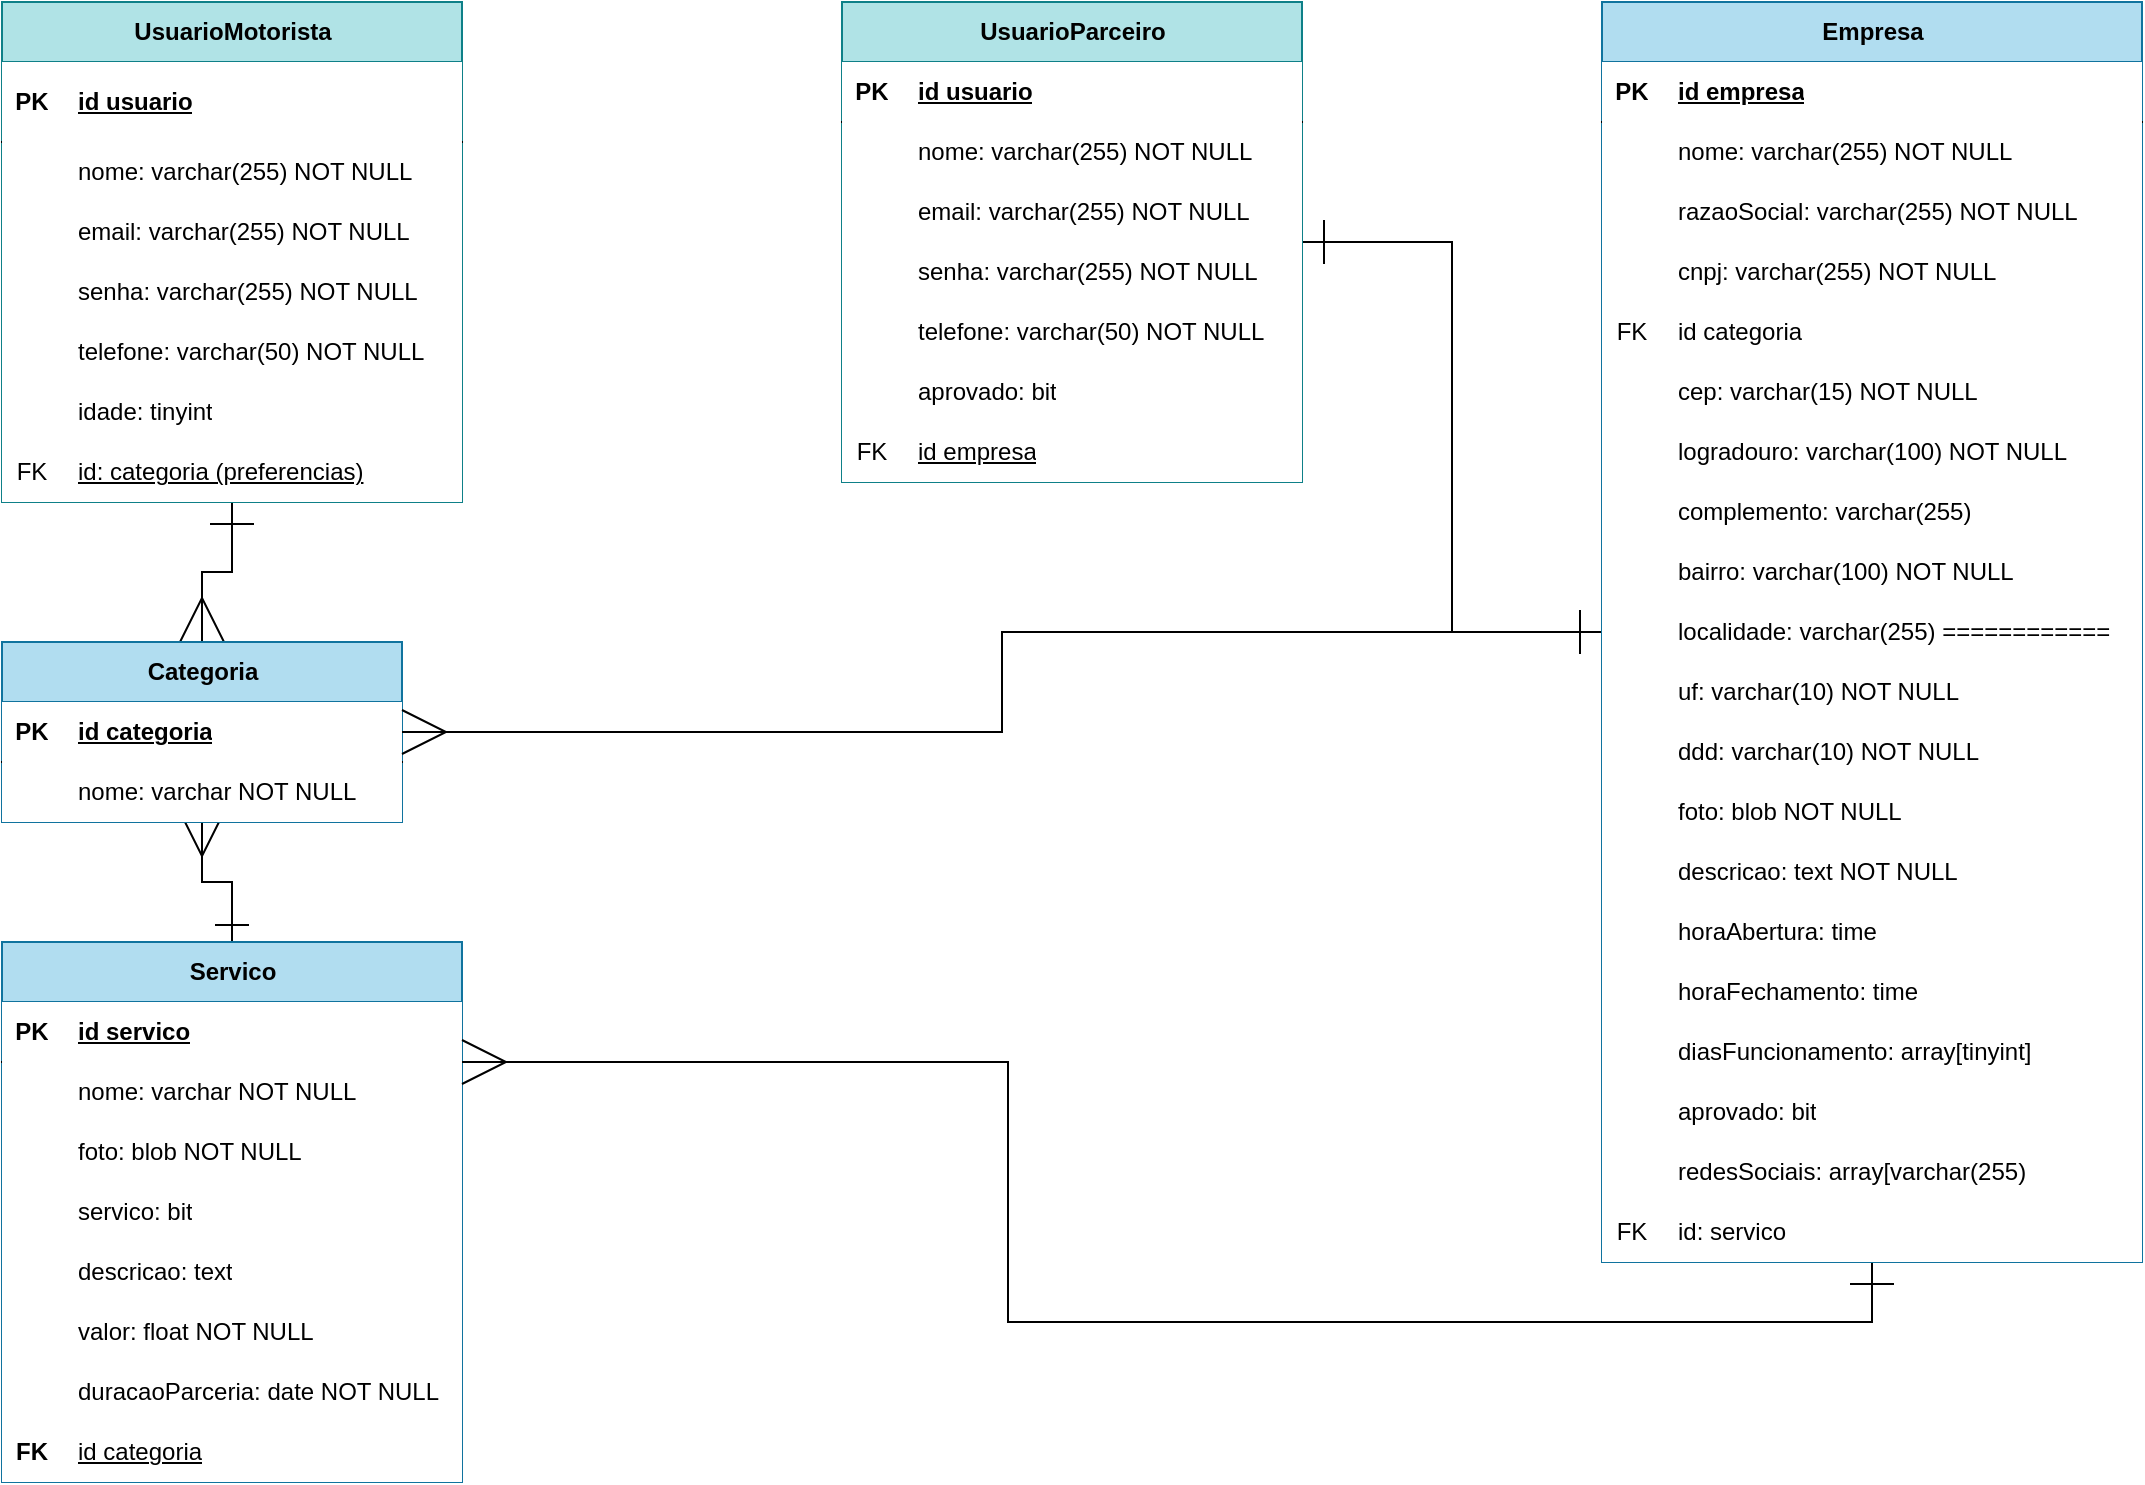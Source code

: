 <mxfile version="22.0.6" type="device">
  <diagram name="Página-1" id="z-ScuR7KqNHboH_Q3uhg">
    <mxGraphModel dx="1909" dy="971" grid="1" gridSize="10" guides="1" tooltips="1" connect="1" arrows="1" fold="1" page="1" pageScale="1" pageWidth="827" pageHeight="1169" math="0" shadow="0">
      <root>
        <mxCell id="0" />
        <mxCell id="1" parent="0" />
        <mxCell id="BRs64ajAqc7XiwLbfl81-167" style="edgeStyle=orthogonalEdgeStyle;rounded=0;orthogonalLoop=1;jettySize=auto;html=1;endArrow=ERmany;endFill=0;endSize=20;startArrow=ERone;startFill=0;startSize=20;" parent="1" source="BRs64ajAqc7XiwLbfl81-5" target="BRs64ajAqc7XiwLbfl81-56" edge="1">
          <mxGeometry relative="1" as="geometry" />
        </mxCell>
        <mxCell id="BRs64ajAqc7XiwLbfl81-5" value="UsuarioMotorista" style="shape=table;startSize=30;container=1;collapsible=1;childLayout=tableLayout;fixedRows=1;rowLines=0;fontStyle=1;align=center;resizeLast=1;html=1;fillColor=#b0e3e6;strokeColor=#0e8088;fillStyle=solid;" parent="1" vertex="1">
          <mxGeometry x="80" y="40" width="230" height="250" as="geometry" />
        </mxCell>
        <mxCell id="BRs64ajAqc7XiwLbfl81-6" value="" style="shape=tableRow;horizontal=0;startSize=0;swimlaneHead=0;swimlaneBody=0;fillColor=default;collapsible=0;dropTarget=0;points=[[0,0.5],[1,0.5]];portConstraint=eastwest;top=0;left=0;right=0;bottom=1;" parent="BRs64ajAqc7XiwLbfl81-5" vertex="1">
          <mxGeometry y="30" width="230" height="40" as="geometry" />
        </mxCell>
        <mxCell id="BRs64ajAqc7XiwLbfl81-7" value="PK" style="shape=partialRectangle;connectable=0;fillColor=default;top=0;left=0;bottom=0;right=0;fontStyle=1;overflow=hidden;whiteSpace=wrap;html=1;" parent="BRs64ajAqc7XiwLbfl81-6" vertex="1">
          <mxGeometry width="30" height="40" as="geometry">
            <mxRectangle width="30" height="40" as="alternateBounds" />
          </mxGeometry>
        </mxCell>
        <mxCell id="BRs64ajAqc7XiwLbfl81-8" value="id usuario" style="shape=partialRectangle;connectable=0;fillColor=default;top=0;left=0;bottom=0;right=0;align=left;spacingLeft=6;fontStyle=5;overflow=hidden;whiteSpace=wrap;html=1;" parent="BRs64ajAqc7XiwLbfl81-6" vertex="1">
          <mxGeometry x="30" width="200" height="40" as="geometry">
            <mxRectangle width="200" height="40" as="alternateBounds" />
          </mxGeometry>
        </mxCell>
        <mxCell id="BRs64ajAqc7XiwLbfl81-9" value="" style="shape=tableRow;horizontal=0;startSize=0;swimlaneHead=0;swimlaneBody=0;fillColor=default;collapsible=0;dropTarget=0;points=[[0,0.5],[1,0.5]];portConstraint=eastwest;top=0;left=0;right=0;bottom=0;" parent="BRs64ajAqc7XiwLbfl81-5" vertex="1">
          <mxGeometry y="70" width="230" height="30" as="geometry" />
        </mxCell>
        <mxCell id="BRs64ajAqc7XiwLbfl81-10" value="" style="shape=partialRectangle;connectable=0;fillColor=default;top=0;left=0;bottom=0;right=0;editable=1;overflow=hidden;whiteSpace=wrap;html=1;" parent="BRs64ajAqc7XiwLbfl81-9" vertex="1">
          <mxGeometry width="30" height="30" as="geometry">
            <mxRectangle width="30" height="30" as="alternateBounds" />
          </mxGeometry>
        </mxCell>
        <mxCell id="BRs64ajAqc7XiwLbfl81-11" value="nome: varchar(255) NOT NULL" style="shape=partialRectangle;connectable=0;fillColor=default;top=0;left=0;bottom=0;right=0;align=left;spacingLeft=6;overflow=hidden;whiteSpace=wrap;html=1;" parent="BRs64ajAqc7XiwLbfl81-9" vertex="1">
          <mxGeometry x="30" width="200" height="30" as="geometry">
            <mxRectangle width="200" height="30" as="alternateBounds" />
          </mxGeometry>
        </mxCell>
        <mxCell id="BRs64ajAqc7XiwLbfl81-12" value="" style="shape=tableRow;horizontal=0;startSize=0;swimlaneHead=0;swimlaneBody=0;fillColor=default;collapsible=0;dropTarget=0;points=[[0,0.5],[1,0.5]];portConstraint=eastwest;top=0;left=0;right=0;bottom=0;" parent="BRs64ajAqc7XiwLbfl81-5" vertex="1">
          <mxGeometry y="100" width="230" height="30" as="geometry" />
        </mxCell>
        <mxCell id="BRs64ajAqc7XiwLbfl81-13" value="" style="shape=partialRectangle;connectable=0;fillColor=default;top=0;left=0;bottom=0;right=0;editable=1;overflow=hidden;whiteSpace=wrap;html=1;" parent="BRs64ajAqc7XiwLbfl81-12" vertex="1">
          <mxGeometry width="30" height="30" as="geometry">
            <mxRectangle width="30" height="30" as="alternateBounds" />
          </mxGeometry>
        </mxCell>
        <mxCell id="BRs64ajAqc7XiwLbfl81-14" value="email: varchar(255) NOT NULL" style="shape=partialRectangle;connectable=0;fillColor=default;top=0;left=0;bottom=0;right=0;align=left;spacingLeft=6;overflow=hidden;whiteSpace=wrap;html=1;" parent="BRs64ajAqc7XiwLbfl81-12" vertex="1">
          <mxGeometry x="30" width="200" height="30" as="geometry">
            <mxRectangle width="200" height="30" as="alternateBounds" />
          </mxGeometry>
        </mxCell>
        <mxCell id="BRs64ajAqc7XiwLbfl81-15" value="" style="shape=tableRow;horizontal=0;startSize=0;swimlaneHead=0;swimlaneBody=0;fillColor=default;collapsible=0;dropTarget=0;points=[[0,0.5],[1,0.5]];portConstraint=eastwest;top=0;left=0;right=0;bottom=0;" parent="BRs64ajAqc7XiwLbfl81-5" vertex="1">
          <mxGeometry y="130" width="230" height="30" as="geometry" />
        </mxCell>
        <mxCell id="BRs64ajAqc7XiwLbfl81-16" value="" style="shape=partialRectangle;connectable=0;fillColor=default;top=0;left=0;bottom=0;right=0;editable=1;overflow=hidden;whiteSpace=wrap;html=1;" parent="BRs64ajAqc7XiwLbfl81-15" vertex="1">
          <mxGeometry width="30" height="30" as="geometry">
            <mxRectangle width="30" height="30" as="alternateBounds" />
          </mxGeometry>
        </mxCell>
        <mxCell id="BRs64ajAqc7XiwLbfl81-17" value="senha: varchar(255) NOT NULL" style="shape=partialRectangle;connectable=0;fillColor=default;top=0;left=0;bottom=0;right=0;align=left;spacingLeft=6;overflow=hidden;whiteSpace=wrap;html=1;" parent="BRs64ajAqc7XiwLbfl81-15" vertex="1">
          <mxGeometry x="30" width="200" height="30" as="geometry">
            <mxRectangle width="200" height="30" as="alternateBounds" />
          </mxGeometry>
        </mxCell>
        <mxCell id="BRs64ajAqc7XiwLbfl81-18" value="" style="shape=tableRow;horizontal=0;startSize=0;swimlaneHead=0;swimlaneBody=0;fillColor=default;collapsible=0;dropTarget=0;points=[[0,0.5],[1,0.5]];portConstraint=eastwest;top=0;left=0;right=0;bottom=0;" parent="BRs64ajAqc7XiwLbfl81-5" vertex="1">
          <mxGeometry y="160" width="230" height="30" as="geometry" />
        </mxCell>
        <mxCell id="BRs64ajAqc7XiwLbfl81-19" value="" style="shape=partialRectangle;connectable=0;fillColor=default;top=0;left=0;bottom=0;right=0;editable=1;overflow=hidden;whiteSpace=wrap;html=1;" parent="BRs64ajAqc7XiwLbfl81-18" vertex="1">
          <mxGeometry width="30" height="30" as="geometry">
            <mxRectangle width="30" height="30" as="alternateBounds" />
          </mxGeometry>
        </mxCell>
        <mxCell id="BRs64ajAqc7XiwLbfl81-20" value="telefone: varchar(50) NOT NULL" style="shape=partialRectangle;connectable=0;fillColor=default;top=0;left=0;bottom=0;right=0;align=left;spacingLeft=6;overflow=hidden;whiteSpace=wrap;html=1;" parent="BRs64ajAqc7XiwLbfl81-18" vertex="1">
          <mxGeometry x="30" width="200" height="30" as="geometry">
            <mxRectangle width="200" height="30" as="alternateBounds" />
          </mxGeometry>
        </mxCell>
        <mxCell id="BRs64ajAqc7XiwLbfl81-50" value="" style="shape=tableRow;horizontal=0;startSize=0;swimlaneHead=0;swimlaneBody=0;fillColor=default;collapsible=0;dropTarget=0;points=[[0,0.5],[1,0.5]];portConstraint=eastwest;top=0;left=0;right=0;bottom=0;" parent="BRs64ajAqc7XiwLbfl81-5" vertex="1">
          <mxGeometry y="190" width="230" height="30" as="geometry" />
        </mxCell>
        <mxCell id="BRs64ajAqc7XiwLbfl81-51" value="" style="shape=partialRectangle;connectable=0;fillColor=default;top=0;left=0;bottom=0;right=0;editable=1;overflow=hidden;whiteSpace=wrap;html=1;" parent="BRs64ajAqc7XiwLbfl81-50" vertex="1">
          <mxGeometry width="30" height="30" as="geometry">
            <mxRectangle width="30" height="30" as="alternateBounds" />
          </mxGeometry>
        </mxCell>
        <mxCell id="BRs64ajAqc7XiwLbfl81-52" value="idade: tinyint" style="shape=partialRectangle;connectable=0;fillColor=default;top=0;left=0;bottom=0;right=0;align=left;spacingLeft=6;overflow=hidden;whiteSpace=wrap;html=1;" parent="BRs64ajAqc7XiwLbfl81-50" vertex="1">
          <mxGeometry x="30" width="200" height="30" as="geometry">
            <mxRectangle width="200" height="30" as="alternateBounds" />
          </mxGeometry>
        </mxCell>
        <mxCell id="BRs64ajAqc7XiwLbfl81-53" value="" style="shape=tableRow;horizontal=0;startSize=0;swimlaneHead=0;swimlaneBody=0;fillColor=default;collapsible=0;dropTarget=0;points=[[0,0.5],[1,0.5]];portConstraint=eastwest;top=0;left=0;right=0;bottom=0;" parent="BRs64ajAqc7XiwLbfl81-5" vertex="1">
          <mxGeometry y="220" width="230" height="30" as="geometry" />
        </mxCell>
        <mxCell id="BRs64ajAqc7XiwLbfl81-54" value="FK" style="shape=partialRectangle;connectable=0;fillColor=default;top=0;left=0;bottom=0;right=0;editable=1;overflow=hidden;whiteSpace=wrap;html=1;" parent="BRs64ajAqc7XiwLbfl81-53" vertex="1">
          <mxGeometry width="30" height="30" as="geometry">
            <mxRectangle width="30" height="30" as="alternateBounds" />
          </mxGeometry>
        </mxCell>
        <mxCell id="BRs64ajAqc7XiwLbfl81-55" value="&lt;u&gt;id: categoria (preferencias)&lt;/u&gt;" style="shape=partialRectangle;connectable=0;fillColor=default;top=0;left=0;bottom=0;right=0;align=left;spacingLeft=6;overflow=hidden;whiteSpace=wrap;html=1;" parent="BRs64ajAqc7XiwLbfl81-53" vertex="1">
          <mxGeometry x="30" width="200" height="30" as="geometry">
            <mxRectangle width="200" height="30" as="alternateBounds" />
          </mxGeometry>
        </mxCell>
        <mxCell id="BRs64ajAqc7XiwLbfl81-164" style="edgeStyle=orthogonalEdgeStyle;rounded=0;orthogonalLoop=1;jettySize=auto;html=1;endArrow=ERone;endFill=0;endSize=20;startArrow=ERone;startFill=0;startSize=20;" parent="1" source="BRs64ajAqc7XiwLbfl81-34" target="BRs64ajAqc7XiwLbfl81-78" edge="1">
          <mxGeometry relative="1" as="geometry" />
        </mxCell>
        <mxCell id="BRs64ajAqc7XiwLbfl81-34" value="UsuarioParceiro" style="shape=table;startSize=30;container=1;collapsible=1;childLayout=tableLayout;fixedRows=1;rowLines=0;fontStyle=1;align=center;resizeLast=1;html=1;fillColor=#b0e3e6;strokeColor=#0e8088;" parent="1" vertex="1">
          <mxGeometry x="500" y="40" width="230" height="240" as="geometry" />
        </mxCell>
        <mxCell id="BRs64ajAqc7XiwLbfl81-35" value="" style="shape=tableRow;horizontal=0;startSize=0;swimlaneHead=0;swimlaneBody=0;fillColor=default;collapsible=0;dropTarget=0;points=[[0,0.5],[1,0.5]];portConstraint=eastwest;top=0;left=0;right=0;bottom=1;" parent="BRs64ajAqc7XiwLbfl81-34" vertex="1">
          <mxGeometry y="30" width="230" height="30" as="geometry" />
        </mxCell>
        <mxCell id="BRs64ajAqc7XiwLbfl81-36" value="PK" style="shape=partialRectangle;connectable=0;fillColor=default;top=0;left=0;bottom=0;right=0;fontStyle=1;overflow=hidden;whiteSpace=wrap;html=1;" parent="BRs64ajAqc7XiwLbfl81-35" vertex="1">
          <mxGeometry width="30" height="30" as="geometry">
            <mxRectangle width="30" height="30" as="alternateBounds" />
          </mxGeometry>
        </mxCell>
        <mxCell id="BRs64ajAqc7XiwLbfl81-37" value="id usuario" style="shape=partialRectangle;connectable=0;fillColor=default;top=0;left=0;bottom=0;right=0;align=left;spacingLeft=6;fontStyle=5;overflow=hidden;whiteSpace=wrap;html=1;" parent="BRs64ajAqc7XiwLbfl81-35" vertex="1">
          <mxGeometry x="30" width="200" height="30" as="geometry">
            <mxRectangle width="200" height="30" as="alternateBounds" />
          </mxGeometry>
        </mxCell>
        <mxCell id="BRs64ajAqc7XiwLbfl81-38" value="" style="shape=tableRow;horizontal=0;startSize=0;swimlaneHead=0;swimlaneBody=0;fillColor=default;collapsible=0;dropTarget=0;points=[[0,0.5],[1,0.5]];portConstraint=eastwest;top=0;left=0;right=0;bottom=0;" parent="BRs64ajAqc7XiwLbfl81-34" vertex="1">
          <mxGeometry y="60" width="230" height="30" as="geometry" />
        </mxCell>
        <mxCell id="BRs64ajAqc7XiwLbfl81-39" value="" style="shape=partialRectangle;connectable=0;fillColor=default;top=0;left=0;bottom=0;right=0;editable=1;overflow=hidden;whiteSpace=wrap;html=1;" parent="BRs64ajAqc7XiwLbfl81-38" vertex="1">
          <mxGeometry width="30" height="30" as="geometry">
            <mxRectangle width="30" height="30" as="alternateBounds" />
          </mxGeometry>
        </mxCell>
        <mxCell id="BRs64ajAqc7XiwLbfl81-40" value="nome: varchar(255) NOT NULL" style="shape=partialRectangle;connectable=0;fillColor=default;top=0;left=0;bottom=0;right=0;align=left;spacingLeft=6;overflow=hidden;whiteSpace=wrap;html=1;" parent="BRs64ajAqc7XiwLbfl81-38" vertex="1">
          <mxGeometry x="30" width="200" height="30" as="geometry">
            <mxRectangle width="200" height="30" as="alternateBounds" />
          </mxGeometry>
        </mxCell>
        <mxCell id="BRs64ajAqc7XiwLbfl81-41" value="" style="shape=tableRow;horizontal=0;startSize=0;swimlaneHead=0;swimlaneBody=0;fillColor=default;collapsible=0;dropTarget=0;points=[[0,0.5],[1,0.5]];portConstraint=eastwest;top=0;left=0;right=0;bottom=0;" parent="BRs64ajAqc7XiwLbfl81-34" vertex="1">
          <mxGeometry y="90" width="230" height="30" as="geometry" />
        </mxCell>
        <mxCell id="BRs64ajAqc7XiwLbfl81-42" value="" style="shape=partialRectangle;connectable=0;fillColor=default;top=0;left=0;bottom=0;right=0;editable=1;overflow=hidden;whiteSpace=wrap;html=1;" parent="BRs64ajAqc7XiwLbfl81-41" vertex="1">
          <mxGeometry width="30" height="30" as="geometry">
            <mxRectangle width="30" height="30" as="alternateBounds" />
          </mxGeometry>
        </mxCell>
        <mxCell id="BRs64ajAqc7XiwLbfl81-43" value="email: varchar(255) NOT NULL" style="shape=partialRectangle;connectable=0;fillColor=default;top=0;left=0;bottom=0;right=0;align=left;spacingLeft=6;overflow=hidden;whiteSpace=wrap;html=1;" parent="BRs64ajAqc7XiwLbfl81-41" vertex="1">
          <mxGeometry x="30" width="200" height="30" as="geometry">
            <mxRectangle width="200" height="30" as="alternateBounds" />
          </mxGeometry>
        </mxCell>
        <mxCell id="BRs64ajAqc7XiwLbfl81-44" value="" style="shape=tableRow;horizontal=0;startSize=0;swimlaneHead=0;swimlaneBody=0;fillColor=default;collapsible=0;dropTarget=0;points=[[0,0.5],[1,0.5]];portConstraint=eastwest;top=0;left=0;right=0;bottom=0;" parent="BRs64ajAqc7XiwLbfl81-34" vertex="1">
          <mxGeometry y="120" width="230" height="30" as="geometry" />
        </mxCell>
        <mxCell id="BRs64ajAqc7XiwLbfl81-45" value="" style="shape=partialRectangle;connectable=0;fillColor=default;top=0;left=0;bottom=0;right=0;editable=1;overflow=hidden;whiteSpace=wrap;html=1;" parent="BRs64ajAqc7XiwLbfl81-44" vertex="1">
          <mxGeometry width="30" height="30" as="geometry">
            <mxRectangle width="30" height="30" as="alternateBounds" />
          </mxGeometry>
        </mxCell>
        <mxCell id="BRs64ajAqc7XiwLbfl81-46" value="senha: varchar(255) NOT NULL" style="shape=partialRectangle;connectable=0;fillColor=default;top=0;left=0;bottom=0;right=0;align=left;spacingLeft=6;overflow=hidden;whiteSpace=wrap;html=1;" parent="BRs64ajAqc7XiwLbfl81-44" vertex="1">
          <mxGeometry x="30" width="200" height="30" as="geometry">
            <mxRectangle width="200" height="30" as="alternateBounds" />
          </mxGeometry>
        </mxCell>
        <mxCell id="BRs64ajAqc7XiwLbfl81-47" value="" style="shape=tableRow;horizontal=0;startSize=0;swimlaneHead=0;swimlaneBody=0;fillColor=default;collapsible=0;dropTarget=0;points=[[0,0.5],[1,0.5]];portConstraint=eastwest;top=0;left=0;right=0;bottom=0;" parent="BRs64ajAqc7XiwLbfl81-34" vertex="1">
          <mxGeometry y="150" width="230" height="30" as="geometry" />
        </mxCell>
        <mxCell id="BRs64ajAqc7XiwLbfl81-48" value="" style="shape=partialRectangle;connectable=0;fillColor=default;top=0;left=0;bottom=0;right=0;editable=1;overflow=hidden;whiteSpace=wrap;html=1;" parent="BRs64ajAqc7XiwLbfl81-47" vertex="1">
          <mxGeometry width="30" height="30" as="geometry">
            <mxRectangle width="30" height="30" as="alternateBounds" />
          </mxGeometry>
        </mxCell>
        <mxCell id="BRs64ajAqc7XiwLbfl81-49" value="telefone: varchar(50) NOT NULL" style="shape=partialRectangle;connectable=0;fillColor=default;top=0;left=0;bottom=0;right=0;align=left;spacingLeft=6;overflow=hidden;whiteSpace=wrap;html=1;" parent="BRs64ajAqc7XiwLbfl81-47" vertex="1">
          <mxGeometry x="30" width="200" height="30" as="geometry">
            <mxRectangle width="200" height="30" as="alternateBounds" />
          </mxGeometry>
        </mxCell>
        <mxCell id="BRs64ajAqc7XiwLbfl81-72" value="" style="shape=tableRow;horizontal=0;startSize=0;swimlaneHead=0;swimlaneBody=0;fillColor=default;collapsible=0;dropTarget=0;points=[[0,0.5],[1,0.5]];portConstraint=eastwest;top=0;left=0;right=0;bottom=0;" parent="BRs64ajAqc7XiwLbfl81-34" vertex="1">
          <mxGeometry y="180" width="230" height="30" as="geometry" />
        </mxCell>
        <mxCell id="BRs64ajAqc7XiwLbfl81-73" value="" style="shape=partialRectangle;connectable=0;fillColor=default;top=0;left=0;bottom=0;right=0;editable=1;overflow=hidden;whiteSpace=wrap;html=1;" parent="BRs64ajAqc7XiwLbfl81-72" vertex="1">
          <mxGeometry width="30" height="30" as="geometry">
            <mxRectangle width="30" height="30" as="alternateBounds" />
          </mxGeometry>
        </mxCell>
        <mxCell id="BRs64ajAqc7XiwLbfl81-74" value="aprovado: bit" style="shape=partialRectangle;connectable=0;fillColor=default;top=0;left=0;bottom=0;right=0;align=left;spacingLeft=6;overflow=hidden;whiteSpace=wrap;html=1;" parent="BRs64ajAqc7XiwLbfl81-72" vertex="1">
          <mxGeometry x="30" width="200" height="30" as="geometry">
            <mxRectangle width="200" height="30" as="alternateBounds" />
          </mxGeometry>
        </mxCell>
        <mxCell id="BRs64ajAqc7XiwLbfl81-75" value="" style="shape=tableRow;horizontal=0;startSize=0;swimlaneHead=0;swimlaneBody=0;fillColor=default;collapsible=0;dropTarget=0;points=[[0,0.5],[1,0.5]];portConstraint=eastwest;top=0;left=0;right=0;bottom=0;" parent="BRs64ajAqc7XiwLbfl81-34" vertex="1">
          <mxGeometry y="210" width="230" height="30" as="geometry" />
        </mxCell>
        <mxCell id="BRs64ajAqc7XiwLbfl81-76" value="FK" style="shape=partialRectangle;connectable=0;fillColor=default;top=0;left=0;bottom=0;right=0;editable=1;overflow=hidden;whiteSpace=wrap;html=1;" parent="BRs64ajAqc7XiwLbfl81-75" vertex="1">
          <mxGeometry width="30" height="30" as="geometry">
            <mxRectangle width="30" height="30" as="alternateBounds" />
          </mxGeometry>
        </mxCell>
        <mxCell id="BRs64ajAqc7XiwLbfl81-77" value="&lt;u&gt;id empresa&lt;/u&gt;" style="shape=partialRectangle;connectable=0;fillColor=default;top=0;left=0;bottom=0;right=0;align=left;spacingLeft=6;overflow=hidden;whiteSpace=wrap;html=1;" parent="BRs64ajAqc7XiwLbfl81-75" vertex="1">
          <mxGeometry x="30" width="200" height="30" as="geometry">
            <mxRectangle width="200" height="30" as="alternateBounds" />
          </mxGeometry>
        </mxCell>
        <mxCell id="ZSOnniPGH7gy0E6Rcatz-7" style="edgeStyle=orthogonalEdgeStyle;rounded=0;orthogonalLoop=1;jettySize=auto;html=1;endArrow=ERone;endFill=0;startArrow=ERmany;startFill=0;strokeWidth=1;endSize=15;startSize=15;" edge="1" parent="1" source="BRs64ajAqc7XiwLbfl81-56" target="BRs64ajAqc7XiwLbfl81-121">
          <mxGeometry relative="1" as="geometry" />
        </mxCell>
        <mxCell id="BRs64ajAqc7XiwLbfl81-56" value="Categoria" style="shape=table;startSize=30;container=1;collapsible=1;childLayout=tableLayout;fixedRows=1;rowLines=0;fontStyle=1;align=center;resizeLast=1;html=1;fillColor=#b1ddf0;strokeColor=#10739e;" parent="1" vertex="1">
          <mxGeometry x="80" y="360" width="200" height="90" as="geometry" />
        </mxCell>
        <mxCell id="BRs64ajAqc7XiwLbfl81-57" value="" style="shape=tableRow;horizontal=0;startSize=0;swimlaneHead=0;swimlaneBody=0;fillColor=default;collapsible=0;dropTarget=0;points=[[0,0.5],[1,0.5]];portConstraint=eastwest;top=0;left=0;right=0;bottom=1;" parent="BRs64ajAqc7XiwLbfl81-56" vertex="1">
          <mxGeometry y="30" width="200" height="30" as="geometry" />
        </mxCell>
        <mxCell id="BRs64ajAqc7XiwLbfl81-58" value="PK" style="shape=partialRectangle;connectable=0;fillColor=default;top=0;left=0;bottom=0;right=0;fontStyle=1;overflow=hidden;whiteSpace=wrap;html=1;" parent="BRs64ajAqc7XiwLbfl81-57" vertex="1">
          <mxGeometry width="30" height="30" as="geometry">
            <mxRectangle width="30" height="30" as="alternateBounds" />
          </mxGeometry>
        </mxCell>
        <mxCell id="BRs64ajAqc7XiwLbfl81-59" value="id categoria" style="shape=partialRectangle;connectable=0;fillColor=default;top=0;left=0;bottom=0;right=0;align=left;spacingLeft=6;fontStyle=5;overflow=hidden;whiteSpace=wrap;html=1;" parent="BRs64ajAqc7XiwLbfl81-57" vertex="1">
          <mxGeometry x="30" width="170" height="30" as="geometry">
            <mxRectangle width="170" height="30" as="alternateBounds" />
          </mxGeometry>
        </mxCell>
        <mxCell id="BRs64ajAqc7XiwLbfl81-60" value="" style="shape=tableRow;horizontal=0;startSize=0;swimlaneHead=0;swimlaneBody=0;fillColor=default;collapsible=0;dropTarget=0;points=[[0,0.5],[1,0.5]];portConstraint=eastwest;top=0;left=0;right=0;bottom=0;" parent="BRs64ajAqc7XiwLbfl81-56" vertex="1">
          <mxGeometry y="60" width="200" height="30" as="geometry" />
        </mxCell>
        <mxCell id="BRs64ajAqc7XiwLbfl81-61" value="" style="shape=partialRectangle;connectable=0;fillColor=default;top=0;left=0;bottom=0;right=0;editable=1;overflow=hidden;whiteSpace=wrap;html=1;" parent="BRs64ajAqc7XiwLbfl81-60" vertex="1">
          <mxGeometry width="30" height="30" as="geometry">
            <mxRectangle width="30" height="30" as="alternateBounds" />
          </mxGeometry>
        </mxCell>
        <mxCell id="BRs64ajAqc7XiwLbfl81-62" value="nome: varchar NOT NULL" style="shape=partialRectangle;connectable=0;fillColor=default;top=0;left=0;bottom=0;right=0;align=left;spacingLeft=6;overflow=hidden;whiteSpace=wrap;html=1;" parent="BRs64ajAqc7XiwLbfl81-60" vertex="1">
          <mxGeometry x="30" width="170" height="30" as="geometry">
            <mxRectangle width="170" height="30" as="alternateBounds" />
          </mxGeometry>
        </mxCell>
        <mxCell id="BRs64ajAqc7XiwLbfl81-121" value="Servico" style="shape=table;startSize=30;container=1;collapsible=1;childLayout=tableLayout;fixedRows=1;rowLines=0;fontStyle=1;align=center;resizeLast=1;html=1;fillColor=#b1ddf0;strokeColor=#10739e;" parent="1" vertex="1">
          <mxGeometry x="80" y="510" width="230" height="270" as="geometry" />
        </mxCell>
        <mxCell id="BRs64ajAqc7XiwLbfl81-122" value="" style="shape=tableRow;horizontal=0;startSize=0;swimlaneHead=0;swimlaneBody=0;fillColor=default;collapsible=0;dropTarget=0;points=[[0,0.5],[1,0.5]];portConstraint=eastwest;top=0;left=0;right=0;bottom=1;" parent="BRs64ajAqc7XiwLbfl81-121" vertex="1">
          <mxGeometry y="30" width="230" height="30" as="geometry" />
        </mxCell>
        <mxCell id="BRs64ajAqc7XiwLbfl81-123" value="PK" style="shape=partialRectangle;connectable=0;fillColor=default;top=0;left=0;bottom=0;right=0;fontStyle=1;overflow=hidden;whiteSpace=wrap;html=1;" parent="BRs64ajAqc7XiwLbfl81-122" vertex="1">
          <mxGeometry width="30" height="30" as="geometry">
            <mxRectangle width="30" height="30" as="alternateBounds" />
          </mxGeometry>
        </mxCell>
        <mxCell id="BRs64ajAqc7XiwLbfl81-124" value="id servico" style="shape=partialRectangle;connectable=0;fillColor=default;top=0;left=0;bottom=0;right=0;align=left;spacingLeft=6;fontStyle=5;overflow=hidden;whiteSpace=wrap;html=1;" parent="BRs64ajAqc7XiwLbfl81-122" vertex="1">
          <mxGeometry x="30" width="200" height="30" as="geometry">
            <mxRectangle width="200" height="30" as="alternateBounds" />
          </mxGeometry>
        </mxCell>
        <mxCell id="BRs64ajAqc7XiwLbfl81-125" value="" style="shape=tableRow;horizontal=0;startSize=0;swimlaneHead=0;swimlaneBody=0;fillColor=default;collapsible=0;dropTarget=0;points=[[0,0.5],[1,0.5]];portConstraint=eastwest;top=0;left=0;right=0;bottom=0;" parent="BRs64ajAqc7XiwLbfl81-121" vertex="1">
          <mxGeometry y="60" width="230" height="30" as="geometry" />
        </mxCell>
        <mxCell id="BRs64ajAqc7XiwLbfl81-126" value="" style="shape=partialRectangle;connectable=0;fillColor=default;top=0;left=0;bottom=0;right=0;editable=1;overflow=hidden;whiteSpace=wrap;html=1;" parent="BRs64ajAqc7XiwLbfl81-125" vertex="1">
          <mxGeometry width="30" height="30" as="geometry">
            <mxRectangle width="30" height="30" as="alternateBounds" />
          </mxGeometry>
        </mxCell>
        <mxCell id="BRs64ajAqc7XiwLbfl81-127" value="nome: varchar NOT NULL" style="shape=partialRectangle;connectable=0;fillColor=default;top=0;left=0;bottom=0;right=0;align=left;spacingLeft=6;overflow=hidden;whiteSpace=wrap;html=1;" parent="BRs64ajAqc7XiwLbfl81-125" vertex="1">
          <mxGeometry x="30" width="200" height="30" as="geometry">
            <mxRectangle width="200" height="30" as="alternateBounds" />
          </mxGeometry>
        </mxCell>
        <mxCell id="BRs64ajAqc7XiwLbfl81-149" value="" style="shape=tableRow;horizontal=0;startSize=0;swimlaneHead=0;swimlaneBody=0;fillColor=default;collapsible=0;dropTarget=0;points=[[0,0.5],[1,0.5]];portConstraint=eastwest;top=0;left=0;right=0;bottom=0;" parent="BRs64ajAqc7XiwLbfl81-121" vertex="1">
          <mxGeometry y="90" width="230" height="30" as="geometry" />
        </mxCell>
        <mxCell id="BRs64ajAqc7XiwLbfl81-150" value="" style="shape=partialRectangle;connectable=0;fillColor=default;top=0;left=0;bottom=0;right=0;editable=1;overflow=hidden;whiteSpace=wrap;html=1;" parent="BRs64ajAqc7XiwLbfl81-149" vertex="1">
          <mxGeometry width="30" height="30" as="geometry">
            <mxRectangle width="30" height="30" as="alternateBounds" />
          </mxGeometry>
        </mxCell>
        <mxCell id="BRs64ajAqc7XiwLbfl81-151" value="foto: blob NOT NULL" style="shape=partialRectangle;connectable=0;fillColor=default;top=0;left=0;bottom=0;right=0;align=left;spacingLeft=6;overflow=hidden;whiteSpace=wrap;html=1;" parent="BRs64ajAqc7XiwLbfl81-149" vertex="1">
          <mxGeometry x="30" width="200" height="30" as="geometry">
            <mxRectangle width="200" height="30" as="alternateBounds" />
          </mxGeometry>
        </mxCell>
        <mxCell id="BRs64ajAqc7XiwLbfl81-152" value="" style="shape=tableRow;horizontal=0;startSize=0;swimlaneHead=0;swimlaneBody=0;fillColor=default;collapsible=0;dropTarget=0;points=[[0,0.5],[1,0.5]];portConstraint=eastwest;top=0;left=0;right=0;bottom=0;" parent="BRs64ajAqc7XiwLbfl81-121" vertex="1">
          <mxGeometry y="120" width="230" height="30" as="geometry" />
        </mxCell>
        <mxCell id="BRs64ajAqc7XiwLbfl81-153" value="" style="shape=partialRectangle;connectable=0;fillColor=default;top=0;left=0;bottom=0;right=0;editable=1;overflow=hidden;whiteSpace=wrap;html=1;" parent="BRs64ajAqc7XiwLbfl81-152" vertex="1">
          <mxGeometry width="30" height="30" as="geometry">
            <mxRectangle width="30" height="30" as="alternateBounds" />
          </mxGeometry>
        </mxCell>
        <mxCell id="BRs64ajAqc7XiwLbfl81-154" value="servico: bit" style="shape=partialRectangle;connectable=0;fillColor=default;top=0;left=0;bottom=0;right=0;align=left;spacingLeft=6;overflow=hidden;whiteSpace=wrap;html=1;" parent="BRs64ajAqc7XiwLbfl81-152" vertex="1">
          <mxGeometry x="30" width="200" height="30" as="geometry">
            <mxRectangle width="200" height="30" as="alternateBounds" />
          </mxGeometry>
        </mxCell>
        <mxCell id="BRs64ajAqc7XiwLbfl81-155" value="" style="shape=tableRow;horizontal=0;startSize=0;swimlaneHead=0;swimlaneBody=0;fillColor=default;collapsible=0;dropTarget=0;points=[[0,0.5],[1,0.5]];portConstraint=eastwest;top=0;left=0;right=0;bottom=0;" parent="BRs64ajAqc7XiwLbfl81-121" vertex="1">
          <mxGeometry y="150" width="230" height="30" as="geometry" />
        </mxCell>
        <mxCell id="BRs64ajAqc7XiwLbfl81-156" value="" style="shape=partialRectangle;connectable=0;fillColor=default;top=0;left=0;bottom=0;right=0;editable=1;overflow=hidden;whiteSpace=wrap;html=1;" parent="BRs64ajAqc7XiwLbfl81-155" vertex="1">
          <mxGeometry width="30" height="30" as="geometry">
            <mxRectangle width="30" height="30" as="alternateBounds" />
          </mxGeometry>
        </mxCell>
        <mxCell id="BRs64ajAqc7XiwLbfl81-157" value="descricao: text" style="shape=partialRectangle;connectable=0;fillColor=default;top=0;left=0;bottom=0;right=0;align=left;spacingLeft=6;overflow=hidden;whiteSpace=wrap;html=1;" parent="BRs64ajAqc7XiwLbfl81-155" vertex="1">
          <mxGeometry x="30" width="200" height="30" as="geometry">
            <mxRectangle width="200" height="30" as="alternateBounds" />
          </mxGeometry>
        </mxCell>
        <mxCell id="BRs64ajAqc7XiwLbfl81-158" value="" style="shape=tableRow;horizontal=0;startSize=0;swimlaneHead=0;swimlaneBody=0;fillColor=default;collapsible=0;dropTarget=0;points=[[0,0.5],[1,0.5]];portConstraint=eastwest;top=0;left=0;right=0;bottom=0;" parent="BRs64ajAqc7XiwLbfl81-121" vertex="1">
          <mxGeometry y="180" width="230" height="30" as="geometry" />
        </mxCell>
        <mxCell id="BRs64ajAqc7XiwLbfl81-159" value="" style="shape=partialRectangle;connectable=0;fillColor=default;top=0;left=0;bottom=0;right=0;editable=1;overflow=hidden;whiteSpace=wrap;html=1;" parent="BRs64ajAqc7XiwLbfl81-158" vertex="1">
          <mxGeometry width="30" height="30" as="geometry">
            <mxRectangle width="30" height="30" as="alternateBounds" />
          </mxGeometry>
        </mxCell>
        <mxCell id="BRs64ajAqc7XiwLbfl81-160" value="valor: float NOT NULL" style="shape=partialRectangle;connectable=0;fillColor=default;top=0;left=0;bottom=0;right=0;align=left;spacingLeft=6;overflow=hidden;whiteSpace=wrap;html=1;" parent="BRs64ajAqc7XiwLbfl81-158" vertex="1">
          <mxGeometry x="30" width="200" height="30" as="geometry">
            <mxRectangle width="200" height="30" as="alternateBounds" />
          </mxGeometry>
        </mxCell>
        <mxCell id="BRs64ajAqc7XiwLbfl81-161" value="" style="shape=tableRow;horizontal=0;startSize=0;swimlaneHead=0;swimlaneBody=0;fillColor=default;collapsible=0;dropTarget=0;points=[[0,0.5],[1,0.5]];portConstraint=eastwest;top=0;left=0;right=0;bottom=0;" parent="BRs64ajAqc7XiwLbfl81-121" vertex="1">
          <mxGeometry y="210" width="230" height="30" as="geometry" />
        </mxCell>
        <mxCell id="BRs64ajAqc7XiwLbfl81-162" value="" style="shape=partialRectangle;connectable=0;fillColor=default;top=0;left=0;bottom=0;right=0;editable=1;overflow=hidden;whiteSpace=wrap;html=1;" parent="BRs64ajAqc7XiwLbfl81-161" vertex="1">
          <mxGeometry width="30" height="30" as="geometry">
            <mxRectangle width="30" height="30" as="alternateBounds" />
          </mxGeometry>
        </mxCell>
        <mxCell id="BRs64ajAqc7XiwLbfl81-163" value="duracaoParceria: date NOT NULL" style="shape=partialRectangle;connectable=0;fillColor=default;top=0;left=0;bottom=0;right=0;align=left;spacingLeft=6;overflow=hidden;whiteSpace=wrap;html=1;" parent="BRs64ajAqc7XiwLbfl81-161" vertex="1">
          <mxGeometry x="30" width="200" height="30" as="geometry">
            <mxRectangle width="200" height="30" as="alternateBounds" />
          </mxGeometry>
        </mxCell>
        <mxCell id="ZSOnniPGH7gy0E6Rcatz-1" value="" style="shape=tableRow;horizontal=0;startSize=0;swimlaneHead=0;swimlaneBody=0;fillColor=default;collapsible=0;dropTarget=0;points=[[0,0.5],[1,0.5]];portConstraint=eastwest;top=0;left=0;right=0;bottom=0;" vertex="1" parent="BRs64ajAqc7XiwLbfl81-121">
          <mxGeometry y="240" width="230" height="30" as="geometry" />
        </mxCell>
        <mxCell id="ZSOnniPGH7gy0E6Rcatz-2" value="&lt;b&gt;FK&lt;/b&gt;" style="shape=partialRectangle;connectable=0;fillColor=default;top=0;left=0;bottom=0;right=0;editable=1;overflow=hidden;whiteSpace=wrap;html=1;" vertex="1" parent="ZSOnniPGH7gy0E6Rcatz-1">
          <mxGeometry width="30" height="30" as="geometry">
            <mxRectangle width="30" height="30" as="alternateBounds" />
          </mxGeometry>
        </mxCell>
        <mxCell id="ZSOnniPGH7gy0E6Rcatz-3" value="&lt;u&gt;id categoria&lt;/u&gt;" style="shape=partialRectangle;connectable=0;fillColor=default;top=0;left=0;bottom=0;right=0;align=left;spacingLeft=6;overflow=hidden;whiteSpace=wrap;html=1;" vertex="1" parent="ZSOnniPGH7gy0E6Rcatz-1">
          <mxGeometry x="30" width="200" height="30" as="geometry">
            <mxRectangle width="200" height="30" as="alternateBounds" />
          </mxGeometry>
        </mxCell>
        <mxCell id="BRs64ajAqc7XiwLbfl81-165" style="edgeStyle=orthogonalEdgeStyle;rounded=0;orthogonalLoop=1;jettySize=auto;html=1;endArrow=ERone;endFill=0;endSize=20;startArrow=ERmany;startFill=0;startSize=20;" parent="1" source="BRs64ajAqc7XiwLbfl81-121" target="BRs64ajAqc7XiwLbfl81-78" edge="1">
          <mxGeometry relative="1" as="geometry">
            <mxPoint x="310" y="569.997" as="sourcePoint" />
            <mxPoint x="857" y="699.997" as="targetPoint" />
            <Array as="points">
              <mxPoint x="583" y="570" />
              <mxPoint x="583" y="700" />
            </Array>
          </mxGeometry>
        </mxCell>
        <mxCell id="BRs64ajAqc7XiwLbfl81-166" style="edgeStyle=orthogonalEdgeStyle;rounded=0;orthogonalLoop=1;jettySize=auto;html=1;endArrow=ERone;endFill=0;endSize=20;startArrow=ERmany;startFill=0;startSize=20;" parent="1" source="BRs64ajAqc7XiwLbfl81-56" target="BRs64ajAqc7XiwLbfl81-78" edge="1">
          <mxGeometry relative="1" as="geometry">
            <mxPoint x="290" y="415" as="sourcePoint" />
            <mxPoint x="837" y="545" as="targetPoint" />
          </mxGeometry>
        </mxCell>
        <mxCell id="BRs64ajAqc7XiwLbfl81-78" value="Empresa" style="shape=table;startSize=30;container=1;collapsible=1;childLayout=tableLayout;fixedRows=1;rowLines=0;fontStyle=1;align=center;resizeLast=1;html=1;fillColor=#b1ddf0;strokeColor=#10739e;" parent="1" vertex="1">
          <mxGeometry x="880" y="40" width="270" height="630" as="geometry" />
        </mxCell>
        <mxCell id="BRs64ajAqc7XiwLbfl81-79" value="" style="shape=tableRow;horizontal=0;startSize=0;swimlaneHead=0;swimlaneBody=0;fillColor=default;collapsible=0;dropTarget=0;points=[[0,0.5],[1,0.5]];portConstraint=eastwest;top=0;left=0;right=0;bottom=1;" parent="BRs64ajAqc7XiwLbfl81-78" vertex="1">
          <mxGeometry y="30" width="270" height="30" as="geometry" />
        </mxCell>
        <mxCell id="BRs64ajAqc7XiwLbfl81-80" value="PK" style="shape=partialRectangle;connectable=0;fillColor=default;top=0;left=0;bottom=0;right=0;fontStyle=1;overflow=hidden;whiteSpace=wrap;html=1;" parent="BRs64ajAqc7XiwLbfl81-79" vertex="1">
          <mxGeometry width="30" height="30" as="geometry">
            <mxRectangle width="30" height="30" as="alternateBounds" />
          </mxGeometry>
        </mxCell>
        <mxCell id="BRs64ajAqc7XiwLbfl81-81" value="id empresa" style="shape=partialRectangle;connectable=0;fillColor=default;top=0;left=0;bottom=0;right=0;align=left;spacingLeft=6;fontStyle=5;overflow=hidden;whiteSpace=wrap;html=1;" parent="BRs64ajAqc7XiwLbfl81-79" vertex="1">
          <mxGeometry x="30" width="240" height="30" as="geometry">
            <mxRectangle width="240" height="30" as="alternateBounds" />
          </mxGeometry>
        </mxCell>
        <mxCell id="BRs64ajAqc7XiwLbfl81-82" value="" style="shape=tableRow;horizontal=0;startSize=0;swimlaneHead=0;swimlaneBody=0;fillColor=default;collapsible=0;dropTarget=0;points=[[0,0.5],[1,0.5]];portConstraint=eastwest;top=0;left=0;right=0;bottom=0;" parent="BRs64ajAqc7XiwLbfl81-78" vertex="1">
          <mxGeometry y="60" width="270" height="30" as="geometry" />
        </mxCell>
        <mxCell id="BRs64ajAqc7XiwLbfl81-83" value="" style="shape=partialRectangle;connectable=0;fillColor=default;top=0;left=0;bottom=0;right=0;editable=1;overflow=hidden;whiteSpace=wrap;html=1;" parent="BRs64ajAqc7XiwLbfl81-82" vertex="1">
          <mxGeometry width="30" height="30" as="geometry">
            <mxRectangle width="30" height="30" as="alternateBounds" />
          </mxGeometry>
        </mxCell>
        <mxCell id="BRs64ajAqc7XiwLbfl81-84" value="nome: varchar(255) NOT NULL" style="shape=partialRectangle;connectable=0;fillColor=default;top=0;left=0;bottom=0;right=0;align=left;spacingLeft=6;overflow=hidden;whiteSpace=wrap;html=1;" parent="BRs64ajAqc7XiwLbfl81-82" vertex="1">
          <mxGeometry x="30" width="240" height="30" as="geometry">
            <mxRectangle width="240" height="30" as="alternateBounds" />
          </mxGeometry>
        </mxCell>
        <mxCell id="BRs64ajAqc7XiwLbfl81-85" value="" style="shape=tableRow;horizontal=0;startSize=0;swimlaneHead=0;swimlaneBody=0;fillColor=default;collapsible=0;dropTarget=0;points=[[0,0.5],[1,0.5]];portConstraint=eastwest;top=0;left=0;right=0;bottom=0;" parent="BRs64ajAqc7XiwLbfl81-78" vertex="1">
          <mxGeometry y="90" width="270" height="30" as="geometry" />
        </mxCell>
        <mxCell id="BRs64ajAqc7XiwLbfl81-86" value="" style="shape=partialRectangle;connectable=0;fillColor=default;top=0;left=0;bottom=0;right=0;editable=1;overflow=hidden;whiteSpace=wrap;html=1;" parent="BRs64ajAqc7XiwLbfl81-85" vertex="1">
          <mxGeometry width="30" height="30" as="geometry">
            <mxRectangle width="30" height="30" as="alternateBounds" />
          </mxGeometry>
        </mxCell>
        <mxCell id="BRs64ajAqc7XiwLbfl81-87" value="razaoSocial: varchar(255) NOT NULL" style="shape=partialRectangle;connectable=0;fillColor=default;top=0;left=0;bottom=0;right=0;align=left;spacingLeft=6;overflow=hidden;whiteSpace=wrap;html=1;" parent="BRs64ajAqc7XiwLbfl81-85" vertex="1">
          <mxGeometry x="30" width="240" height="30" as="geometry">
            <mxRectangle width="240" height="30" as="alternateBounds" />
          </mxGeometry>
        </mxCell>
        <mxCell id="BRs64ajAqc7XiwLbfl81-88" value="" style="shape=tableRow;horizontal=0;startSize=0;swimlaneHead=0;swimlaneBody=0;fillColor=default;collapsible=0;dropTarget=0;points=[[0,0.5],[1,0.5]];portConstraint=eastwest;top=0;left=0;right=0;bottom=0;" parent="BRs64ajAqc7XiwLbfl81-78" vertex="1">
          <mxGeometry y="120" width="270" height="30" as="geometry" />
        </mxCell>
        <mxCell id="BRs64ajAqc7XiwLbfl81-89" value="" style="shape=partialRectangle;connectable=0;fillColor=default;top=0;left=0;bottom=0;right=0;editable=1;overflow=hidden;whiteSpace=wrap;html=1;" parent="BRs64ajAqc7XiwLbfl81-88" vertex="1">
          <mxGeometry width="30" height="30" as="geometry">
            <mxRectangle width="30" height="30" as="alternateBounds" />
          </mxGeometry>
        </mxCell>
        <mxCell id="BRs64ajAqc7XiwLbfl81-90" value="cnpj: varchar(255) NOT NULL" style="shape=partialRectangle;connectable=0;fillColor=default;top=0;left=0;bottom=0;right=0;align=left;spacingLeft=6;overflow=hidden;whiteSpace=wrap;html=1;" parent="BRs64ajAqc7XiwLbfl81-88" vertex="1">
          <mxGeometry x="30" width="240" height="30" as="geometry">
            <mxRectangle width="240" height="30" as="alternateBounds" />
          </mxGeometry>
        </mxCell>
        <mxCell id="BRs64ajAqc7XiwLbfl81-100" value="" style="shape=tableRow;horizontal=0;startSize=0;swimlaneHead=0;swimlaneBody=0;fillColor=default;collapsible=0;dropTarget=0;points=[[0,0.5],[1,0.5]];portConstraint=eastwest;top=0;left=0;right=0;bottom=0;" parent="BRs64ajAqc7XiwLbfl81-78" vertex="1">
          <mxGeometry y="150" width="270" height="30" as="geometry" />
        </mxCell>
        <mxCell id="BRs64ajAqc7XiwLbfl81-101" value="FK" style="shape=partialRectangle;connectable=0;fillColor=default;top=0;left=0;bottom=0;right=0;editable=1;overflow=hidden;whiteSpace=wrap;html=1;" parent="BRs64ajAqc7XiwLbfl81-100" vertex="1">
          <mxGeometry width="30" height="30" as="geometry">
            <mxRectangle width="30" height="30" as="alternateBounds" />
          </mxGeometry>
        </mxCell>
        <mxCell id="BRs64ajAqc7XiwLbfl81-102" value="id categoria" style="shape=partialRectangle;connectable=0;fillColor=default;top=0;left=0;bottom=0;right=0;align=left;spacingLeft=6;overflow=hidden;whiteSpace=wrap;html=1;" parent="BRs64ajAqc7XiwLbfl81-100" vertex="1">
          <mxGeometry x="30" width="240" height="30" as="geometry">
            <mxRectangle width="240" height="30" as="alternateBounds" />
          </mxGeometry>
        </mxCell>
        <mxCell id="BRs64ajAqc7XiwLbfl81-103" value="" style="shape=tableRow;horizontal=0;startSize=0;swimlaneHead=0;swimlaneBody=0;fillColor=default;collapsible=0;dropTarget=0;points=[[0,0.5],[1,0.5]];portConstraint=eastwest;top=0;left=0;right=0;bottom=0;" parent="BRs64ajAqc7XiwLbfl81-78" vertex="1">
          <mxGeometry y="180" width="270" height="30" as="geometry" />
        </mxCell>
        <mxCell id="BRs64ajAqc7XiwLbfl81-104" value="" style="shape=partialRectangle;connectable=0;fillColor=default;top=0;left=0;bottom=0;right=0;editable=1;overflow=hidden;whiteSpace=wrap;html=1;" parent="BRs64ajAqc7XiwLbfl81-103" vertex="1">
          <mxGeometry width="30" height="30" as="geometry">
            <mxRectangle width="30" height="30" as="alternateBounds" />
          </mxGeometry>
        </mxCell>
        <mxCell id="BRs64ajAqc7XiwLbfl81-105" value="cep: varchar(15) NOT NULL" style="shape=partialRectangle;connectable=0;fillColor=default;top=0;left=0;bottom=0;right=0;align=left;spacingLeft=6;overflow=hidden;whiteSpace=wrap;html=1;" parent="BRs64ajAqc7XiwLbfl81-103" vertex="1">
          <mxGeometry x="30" width="240" height="30" as="geometry">
            <mxRectangle width="240" height="30" as="alternateBounds" />
          </mxGeometry>
        </mxCell>
        <mxCell id="BRs64ajAqc7XiwLbfl81-91" value="" style="shape=tableRow;horizontal=0;startSize=0;swimlaneHead=0;swimlaneBody=0;fillColor=default;collapsible=0;dropTarget=0;points=[[0,0.5],[1,0.5]];portConstraint=eastwest;top=0;left=0;right=0;bottom=0;" parent="BRs64ajAqc7XiwLbfl81-78" vertex="1">
          <mxGeometry y="210" width="270" height="30" as="geometry" />
        </mxCell>
        <mxCell id="BRs64ajAqc7XiwLbfl81-92" value="" style="shape=partialRectangle;connectable=0;fillColor=default;top=0;left=0;bottom=0;right=0;editable=1;overflow=hidden;whiteSpace=wrap;html=1;" parent="BRs64ajAqc7XiwLbfl81-91" vertex="1">
          <mxGeometry width="30" height="30" as="geometry">
            <mxRectangle width="30" height="30" as="alternateBounds" />
          </mxGeometry>
        </mxCell>
        <mxCell id="BRs64ajAqc7XiwLbfl81-93" value="logradouro: varchar(100) NOT NULL" style="shape=partialRectangle;connectable=0;fillColor=default;top=0;left=0;bottom=0;right=0;align=left;spacingLeft=6;overflow=hidden;whiteSpace=wrap;html=1;" parent="BRs64ajAqc7XiwLbfl81-91" vertex="1">
          <mxGeometry x="30" width="240" height="30" as="geometry">
            <mxRectangle width="240" height="30" as="alternateBounds" />
          </mxGeometry>
        </mxCell>
        <mxCell id="BRs64ajAqc7XiwLbfl81-106" value="" style="shape=tableRow;horizontal=0;startSize=0;swimlaneHead=0;swimlaneBody=0;fillColor=default;collapsible=0;dropTarget=0;points=[[0,0.5],[1,0.5]];portConstraint=eastwest;top=0;left=0;right=0;bottom=0;" parent="BRs64ajAqc7XiwLbfl81-78" vertex="1">
          <mxGeometry y="240" width="270" height="30" as="geometry" />
        </mxCell>
        <mxCell id="BRs64ajAqc7XiwLbfl81-107" value="" style="shape=partialRectangle;connectable=0;fillColor=default;top=0;left=0;bottom=0;right=0;editable=1;overflow=hidden;whiteSpace=wrap;html=1;" parent="BRs64ajAqc7XiwLbfl81-106" vertex="1">
          <mxGeometry width="30" height="30" as="geometry">
            <mxRectangle width="30" height="30" as="alternateBounds" />
          </mxGeometry>
        </mxCell>
        <mxCell id="BRs64ajAqc7XiwLbfl81-108" value="complemento: varchar(255)" style="shape=partialRectangle;connectable=0;fillColor=default;top=0;left=0;bottom=0;right=0;align=left;spacingLeft=6;overflow=hidden;whiteSpace=wrap;html=1;" parent="BRs64ajAqc7XiwLbfl81-106" vertex="1">
          <mxGeometry x="30" width="240" height="30" as="geometry">
            <mxRectangle width="240" height="30" as="alternateBounds" />
          </mxGeometry>
        </mxCell>
        <mxCell id="BRs64ajAqc7XiwLbfl81-109" value="" style="shape=tableRow;horizontal=0;startSize=0;swimlaneHead=0;swimlaneBody=0;fillColor=default;collapsible=0;dropTarget=0;points=[[0,0.5],[1,0.5]];portConstraint=eastwest;top=0;left=0;right=0;bottom=0;" parent="BRs64ajAqc7XiwLbfl81-78" vertex="1">
          <mxGeometry y="270" width="270" height="30" as="geometry" />
        </mxCell>
        <mxCell id="BRs64ajAqc7XiwLbfl81-110" value="" style="shape=partialRectangle;connectable=0;fillColor=default;top=0;left=0;bottom=0;right=0;editable=1;overflow=hidden;whiteSpace=wrap;html=1;" parent="BRs64ajAqc7XiwLbfl81-109" vertex="1">
          <mxGeometry width="30" height="30" as="geometry">
            <mxRectangle width="30" height="30" as="alternateBounds" />
          </mxGeometry>
        </mxCell>
        <mxCell id="BRs64ajAqc7XiwLbfl81-111" value="bairro: varchar(100) NOT NULL" style="shape=partialRectangle;connectable=0;fillColor=default;top=0;left=0;bottom=0;right=0;align=left;spacingLeft=6;overflow=hidden;whiteSpace=wrap;html=1;" parent="BRs64ajAqc7XiwLbfl81-109" vertex="1">
          <mxGeometry x="30" width="240" height="30" as="geometry">
            <mxRectangle width="240" height="30" as="alternateBounds" />
          </mxGeometry>
        </mxCell>
        <mxCell id="BRs64ajAqc7XiwLbfl81-112" value="" style="shape=tableRow;horizontal=0;startSize=0;swimlaneHead=0;swimlaneBody=0;fillColor=default;collapsible=0;dropTarget=0;points=[[0,0.5],[1,0.5]];portConstraint=eastwest;top=0;left=0;right=0;bottom=0;" parent="BRs64ajAqc7XiwLbfl81-78" vertex="1">
          <mxGeometry y="300" width="270" height="30" as="geometry" />
        </mxCell>
        <mxCell id="BRs64ajAqc7XiwLbfl81-113" value="" style="shape=partialRectangle;connectable=0;fillColor=default;top=0;left=0;bottom=0;right=0;editable=1;overflow=hidden;whiteSpace=wrap;html=1;" parent="BRs64ajAqc7XiwLbfl81-112" vertex="1">
          <mxGeometry width="30" height="30" as="geometry">
            <mxRectangle width="30" height="30" as="alternateBounds" />
          </mxGeometry>
        </mxCell>
        <mxCell id="BRs64ajAqc7XiwLbfl81-114" value="localidade: varchar(255) ============" style="shape=partialRectangle;connectable=0;fillColor=default;top=0;left=0;bottom=0;right=0;align=left;spacingLeft=6;overflow=hidden;whiteSpace=wrap;html=1;" parent="BRs64ajAqc7XiwLbfl81-112" vertex="1">
          <mxGeometry x="30" width="240" height="30" as="geometry">
            <mxRectangle width="240" height="30" as="alternateBounds" />
          </mxGeometry>
        </mxCell>
        <mxCell id="BRs64ajAqc7XiwLbfl81-115" value="" style="shape=tableRow;horizontal=0;startSize=0;swimlaneHead=0;swimlaneBody=0;fillColor=default;collapsible=0;dropTarget=0;points=[[0,0.5],[1,0.5]];portConstraint=eastwest;top=0;left=0;right=0;bottom=0;" parent="BRs64ajAqc7XiwLbfl81-78" vertex="1">
          <mxGeometry y="330" width="270" height="30" as="geometry" />
        </mxCell>
        <mxCell id="BRs64ajAqc7XiwLbfl81-116" value="" style="shape=partialRectangle;connectable=0;fillColor=default;top=0;left=0;bottom=0;right=0;editable=1;overflow=hidden;whiteSpace=wrap;html=1;" parent="BRs64ajAqc7XiwLbfl81-115" vertex="1">
          <mxGeometry width="30" height="30" as="geometry">
            <mxRectangle width="30" height="30" as="alternateBounds" />
          </mxGeometry>
        </mxCell>
        <mxCell id="BRs64ajAqc7XiwLbfl81-117" value="uf: varchar(10) NOT NULL" style="shape=partialRectangle;connectable=0;fillColor=default;top=0;left=0;bottom=0;right=0;align=left;spacingLeft=6;overflow=hidden;whiteSpace=wrap;html=1;" parent="BRs64ajAqc7XiwLbfl81-115" vertex="1">
          <mxGeometry x="30" width="240" height="30" as="geometry">
            <mxRectangle width="240" height="30" as="alternateBounds" />
          </mxGeometry>
        </mxCell>
        <mxCell id="BRs64ajAqc7XiwLbfl81-118" value="" style="shape=tableRow;horizontal=0;startSize=0;swimlaneHead=0;swimlaneBody=0;fillColor=default;collapsible=0;dropTarget=0;points=[[0,0.5],[1,0.5]];portConstraint=eastwest;top=0;left=0;right=0;bottom=0;" parent="BRs64ajAqc7XiwLbfl81-78" vertex="1">
          <mxGeometry y="360" width="270" height="30" as="geometry" />
        </mxCell>
        <mxCell id="BRs64ajAqc7XiwLbfl81-119" value="" style="shape=partialRectangle;connectable=0;fillColor=default;top=0;left=0;bottom=0;right=0;editable=1;overflow=hidden;whiteSpace=wrap;html=1;" parent="BRs64ajAqc7XiwLbfl81-118" vertex="1">
          <mxGeometry width="30" height="30" as="geometry">
            <mxRectangle width="30" height="30" as="alternateBounds" />
          </mxGeometry>
        </mxCell>
        <mxCell id="BRs64ajAqc7XiwLbfl81-120" value="ddd: varchar(10) NOT NULL" style="shape=partialRectangle;connectable=0;fillColor=default;top=0;left=0;bottom=0;right=0;align=left;spacingLeft=6;overflow=hidden;whiteSpace=wrap;html=1;" parent="BRs64ajAqc7XiwLbfl81-118" vertex="1">
          <mxGeometry x="30" width="240" height="30" as="geometry">
            <mxRectangle width="240" height="30" as="alternateBounds" />
          </mxGeometry>
        </mxCell>
        <mxCell id="BRs64ajAqc7XiwLbfl81-128" value="" style="shape=tableRow;horizontal=0;startSize=0;swimlaneHead=0;swimlaneBody=0;fillColor=default;collapsible=0;dropTarget=0;points=[[0,0.5],[1,0.5]];portConstraint=eastwest;top=0;left=0;right=0;bottom=0;" parent="BRs64ajAqc7XiwLbfl81-78" vertex="1">
          <mxGeometry y="390" width="270" height="30" as="geometry" />
        </mxCell>
        <mxCell id="BRs64ajAqc7XiwLbfl81-129" value="" style="shape=partialRectangle;connectable=0;fillColor=default;top=0;left=0;bottom=0;right=0;editable=1;overflow=hidden;whiteSpace=wrap;html=1;" parent="BRs64ajAqc7XiwLbfl81-128" vertex="1">
          <mxGeometry width="30" height="30" as="geometry">
            <mxRectangle width="30" height="30" as="alternateBounds" />
          </mxGeometry>
        </mxCell>
        <mxCell id="BRs64ajAqc7XiwLbfl81-130" value="foto: blob NOT NULL" style="shape=partialRectangle;connectable=0;fillColor=default;top=0;left=0;bottom=0;right=0;align=left;spacingLeft=6;overflow=hidden;whiteSpace=wrap;html=1;" parent="BRs64ajAqc7XiwLbfl81-128" vertex="1">
          <mxGeometry x="30" width="240" height="30" as="geometry">
            <mxRectangle width="240" height="30" as="alternateBounds" />
          </mxGeometry>
        </mxCell>
        <mxCell id="BRs64ajAqc7XiwLbfl81-131" value="" style="shape=tableRow;horizontal=0;startSize=0;swimlaneHead=0;swimlaneBody=0;fillColor=default;collapsible=0;dropTarget=0;points=[[0,0.5],[1,0.5]];portConstraint=eastwest;top=0;left=0;right=0;bottom=0;" parent="BRs64ajAqc7XiwLbfl81-78" vertex="1">
          <mxGeometry y="420" width="270" height="30" as="geometry" />
        </mxCell>
        <mxCell id="BRs64ajAqc7XiwLbfl81-132" value="" style="shape=partialRectangle;connectable=0;fillColor=default;top=0;left=0;bottom=0;right=0;editable=1;overflow=hidden;whiteSpace=wrap;html=1;" parent="BRs64ajAqc7XiwLbfl81-131" vertex="1">
          <mxGeometry width="30" height="30" as="geometry">
            <mxRectangle width="30" height="30" as="alternateBounds" />
          </mxGeometry>
        </mxCell>
        <mxCell id="BRs64ajAqc7XiwLbfl81-133" value="descricao: text NOT NULL" style="shape=partialRectangle;connectable=0;fillColor=default;top=0;left=0;bottom=0;right=0;align=left;spacingLeft=6;overflow=hidden;whiteSpace=wrap;html=1;" parent="BRs64ajAqc7XiwLbfl81-131" vertex="1">
          <mxGeometry x="30" width="240" height="30" as="geometry">
            <mxRectangle width="240" height="30" as="alternateBounds" />
          </mxGeometry>
        </mxCell>
        <mxCell id="BRs64ajAqc7XiwLbfl81-134" value="" style="shape=tableRow;horizontal=0;startSize=0;swimlaneHead=0;swimlaneBody=0;fillColor=default;collapsible=0;dropTarget=0;points=[[0,0.5],[1,0.5]];portConstraint=eastwest;top=0;left=0;right=0;bottom=0;" parent="BRs64ajAqc7XiwLbfl81-78" vertex="1">
          <mxGeometry y="450" width="270" height="30" as="geometry" />
        </mxCell>
        <mxCell id="BRs64ajAqc7XiwLbfl81-135" value="" style="shape=partialRectangle;connectable=0;fillColor=default;top=0;left=0;bottom=0;right=0;editable=1;overflow=hidden;whiteSpace=wrap;html=1;" parent="BRs64ajAqc7XiwLbfl81-134" vertex="1">
          <mxGeometry width="30" height="30" as="geometry">
            <mxRectangle width="30" height="30" as="alternateBounds" />
          </mxGeometry>
        </mxCell>
        <mxCell id="BRs64ajAqc7XiwLbfl81-136" value="horaAbertura: time" style="shape=partialRectangle;connectable=0;fillColor=default;top=0;left=0;bottom=0;right=0;align=left;spacingLeft=6;overflow=hidden;whiteSpace=wrap;html=1;" parent="BRs64ajAqc7XiwLbfl81-134" vertex="1">
          <mxGeometry x="30" width="240" height="30" as="geometry">
            <mxRectangle width="240" height="30" as="alternateBounds" />
          </mxGeometry>
        </mxCell>
        <mxCell id="BRs64ajAqc7XiwLbfl81-137" value="" style="shape=tableRow;horizontal=0;startSize=0;swimlaneHead=0;swimlaneBody=0;fillColor=default;collapsible=0;dropTarget=0;points=[[0,0.5],[1,0.5]];portConstraint=eastwest;top=0;left=0;right=0;bottom=0;" parent="BRs64ajAqc7XiwLbfl81-78" vertex="1">
          <mxGeometry y="480" width="270" height="30" as="geometry" />
        </mxCell>
        <mxCell id="BRs64ajAqc7XiwLbfl81-138" value="" style="shape=partialRectangle;connectable=0;fillColor=default;top=0;left=0;bottom=0;right=0;editable=1;overflow=hidden;whiteSpace=wrap;html=1;" parent="BRs64ajAqc7XiwLbfl81-137" vertex="1">
          <mxGeometry width="30" height="30" as="geometry">
            <mxRectangle width="30" height="30" as="alternateBounds" />
          </mxGeometry>
        </mxCell>
        <mxCell id="BRs64ajAqc7XiwLbfl81-139" value="horaFechamento: time" style="shape=partialRectangle;connectable=0;fillColor=default;top=0;left=0;bottom=0;right=0;align=left;spacingLeft=6;overflow=hidden;whiteSpace=wrap;html=1;" parent="BRs64ajAqc7XiwLbfl81-137" vertex="1">
          <mxGeometry x="30" width="240" height="30" as="geometry">
            <mxRectangle width="240" height="30" as="alternateBounds" />
          </mxGeometry>
        </mxCell>
        <mxCell id="BRs64ajAqc7XiwLbfl81-140" value="" style="shape=tableRow;horizontal=0;startSize=0;swimlaneHead=0;swimlaneBody=0;fillColor=default;collapsible=0;dropTarget=0;points=[[0,0.5],[1,0.5]];portConstraint=eastwest;top=0;left=0;right=0;bottom=0;" parent="BRs64ajAqc7XiwLbfl81-78" vertex="1">
          <mxGeometry y="510" width="270" height="30" as="geometry" />
        </mxCell>
        <mxCell id="BRs64ajAqc7XiwLbfl81-141" value="" style="shape=partialRectangle;connectable=0;fillColor=default;top=0;left=0;bottom=0;right=0;editable=1;overflow=hidden;whiteSpace=wrap;html=1;" parent="BRs64ajAqc7XiwLbfl81-140" vertex="1">
          <mxGeometry width="30" height="30" as="geometry">
            <mxRectangle width="30" height="30" as="alternateBounds" />
          </mxGeometry>
        </mxCell>
        <mxCell id="BRs64ajAqc7XiwLbfl81-142" value="diasFuncionamento: array[tinyint]" style="shape=partialRectangle;connectable=0;fillColor=default;top=0;left=0;bottom=0;right=0;align=left;spacingLeft=6;overflow=hidden;whiteSpace=wrap;html=1;" parent="BRs64ajAqc7XiwLbfl81-140" vertex="1">
          <mxGeometry x="30" width="240" height="30" as="geometry">
            <mxRectangle width="240" height="30" as="alternateBounds" />
          </mxGeometry>
        </mxCell>
        <mxCell id="BRs64ajAqc7XiwLbfl81-143" value="" style="shape=tableRow;horizontal=0;startSize=0;swimlaneHead=0;swimlaneBody=0;fillColor=default;collapsible=0;dropTarget=0;points=[[0,0.5],[1,0.5]];portConstraint=eastwest;top=0;left=0;right=0;bottom=0;" parent="BRs64ajAqc7XiwLbfl81-78" vertex="1">
          <mxGeometry y="540" width="270" height="30" as="geometry" />
        </mxCell>
        <mxCell id="BRs64ajAqc7XiwLbfl81-144" value="" style="shape=partialRectangle;connectable=0;fillColor=default;top=0;left=0;bottom=0;right=0;editable=1;overflow=hidden;whiteSpace=wrap;html=1;" parent="BRs64ajAqc7XiwLbfl81-143" vertex="1">
          <mxGeometry width="30" height="30" as="geometry">
            <mxRectangle width="30" height="30" as="alternateBounds" />
          </mxGeometry>
        </mxCell>
        <mxCell id="BRs64ajAqc7XiwLbfl81-145" value="aprovado: bit" style="shape=partialRectangle;connectable=0;fillColor=default;top=0;left=0;bottom=0;right=0;align=left;spacingLeft=6;overflow=hidden;whiteSpace=wrap;html=1;" parent="BRs64ajAqc7XiwLbfl81-143" vertex="1">
          <mxGeometry x="30" width="240" height="30" as="geometry">
            <mxRectangle width="240" height="30" as="alternateBounds" />
          </mxGeometry>
        </mxCell>
        <mxCell id="BRs64ajAqc7XiwLbfl81-146" value="" style="shape=tableRow;horizontal=0;startSize=0;swimlaneHead=0;swimlaneBody=0;fillColor=default;collapsible=0;dropTarget=0;points=[[0,0.5],[1,0.5]];portConstraint=eastwest;top=0;left=0;right=0;bottom=0;" parent="BRs64ajAqc7XiwLbfl81-78" vertex="1">
          <mxGeometry y="570" width="270" height="30" as="geometry" />
        </mxCell>
        <mxCell id="BRs64ajAqc7XiwLbfl81-147" value="" style="shape=partialRectangle;connectable=0;fillColor=default;top=0;left=0;bottom=0;right=0;editable=1;overflow=hidden;whiteSpace=wrap;html=1;" parent="BRs64ajAqc7XiwLbfl81-146" vertex="1">
          <mxGeometry width="30" height="30" as="geometry">
            <mxRectangle width="30" height="30" as="alternateBounds" />
          </mxGeometry>
        </mxCell>
        <mxCell id="BRs64ajAqc7XiwLbfl81-148" value="redesSociais: array[varchar(255)" style="shape=partialRectangle;connectable=0;fillColor=default;top=0;left=0;bottom=0;right=0;align=left;spacingLeft=6;overflow=hidden;whiteSpace=wrap;html=1;" parent="BRs64ajAqc7XiwLbfl81-146" vertex="1">
          <mxGeometry x="30" width="240" height="30" as="geometry">
            <mxRectangle width="240" height="30" as="alternateBounds" />
          </mxGeometry>
        </mxCell>
        <mxCell id="BRs64ajAqc7XiwLbfl81-97" value="" style="shape=tableRow;horizontal=0;startSize=0;swimlaneHead=0;swimlaneBody=0;fillColor=default;collapsible=0;dropTarget=0;points=[[0,0.5],[1,0.5]];portConstraint=eastwest;top=0;left=0;right=0;bottom=0;" parent="BRs64ajAqc7XiwLbfl81-78" vertex="1">
          <mxGeometry y="600" width="270" height="30" as="geometry" />
        </mxCell>
        <mxCell id="BRs64ajAqc7XiwLbfl81-98" value="FK" style="shape=partialRectangle;connectable=0;fillColor=default;top=0;left=0;bottom=0;right=0;editable=1;overflow=hidden;whiteSpace=wrap;html=1;" parent="BRs64ajAqc7XiwLbfl81-97" vertex="1">
          <mxGeometry width="30" height="30" as="geometry">
            <mxRectangle width="30" height="30" as="alternateBounds" />
          </mxGeometry>
        </mxCell>
        <mxCell id="BRs64ajAqc7XiwLbfl81-99" value="id: servico" style="shape=partialRectangle;connectable=0;fillColor=default;top=0;left=0;bottom=0;right=0;align=left;spacingLeft=6;overflow=hidden;whiteSpace=wrap;html=1;" parent="BRs64ajAqc7XiwLbfl81-97" vertex="1">
          <mxGeometry x="30" width="240" height="30" as="geometry">
            <mxRectangle width="240" height="30" as="alternateBounds" />
          </mxGeometry>
        </mxCell>
      </root>
    </mxGraphModel>
  </diagram>
</mxfile>
